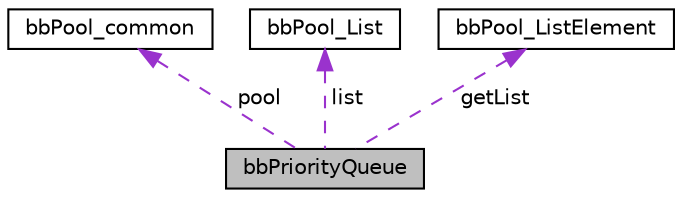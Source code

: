 digraph "bbPriorityQueue"
{
 // LATEX_PDF_SIZE
  edge [fontname="Helvetica",fontsize="10",labelfontname="Helvetica",labelfontsize="10"];
  node [fontname="Helvetica",fontsize="10",shape=record];
  Node1 [label="bbPriorityQueue",height=0.2,width=0.4,color="black", fillcolor="grey75", style="filled", fontcolor="black",tooltip=" "];
  Node2 -> Node1 [dir="back",color="darkorchid3",fontsize="10",style="dashed",label=" pool" ,fontname="Helvetica"];
  Node2 [label="bbPool_common",height=0.2,width=0.4,color="black", fillcolor="white", style="filled",URL="$structbbPool__common.html",tooltip=" "];
  Node3 -> Node1 [dir="back",color="darkorchid3",fontsize="10",style="dashed",label=" list" ,fontname="Helvetica"];
  Node3 [label="bbPool_List",height=0.2,width=0.4,color="black", fillcolor="white", style="filled",URL="$structbbPool__List.html",tooltip=" "];
  Node4 -> Node1 [dir="back",color="darkorchid3",fontsize="10",style="dashed",label=" getList" ,fontname="Helvetica"];
  Node4 [label="bbPool_ListElement",height=0.2,width=0.4,color="black", fillcolor="white", style="filled",URL="$structbbPool__ListElement.html",tooltip=" "];
}
